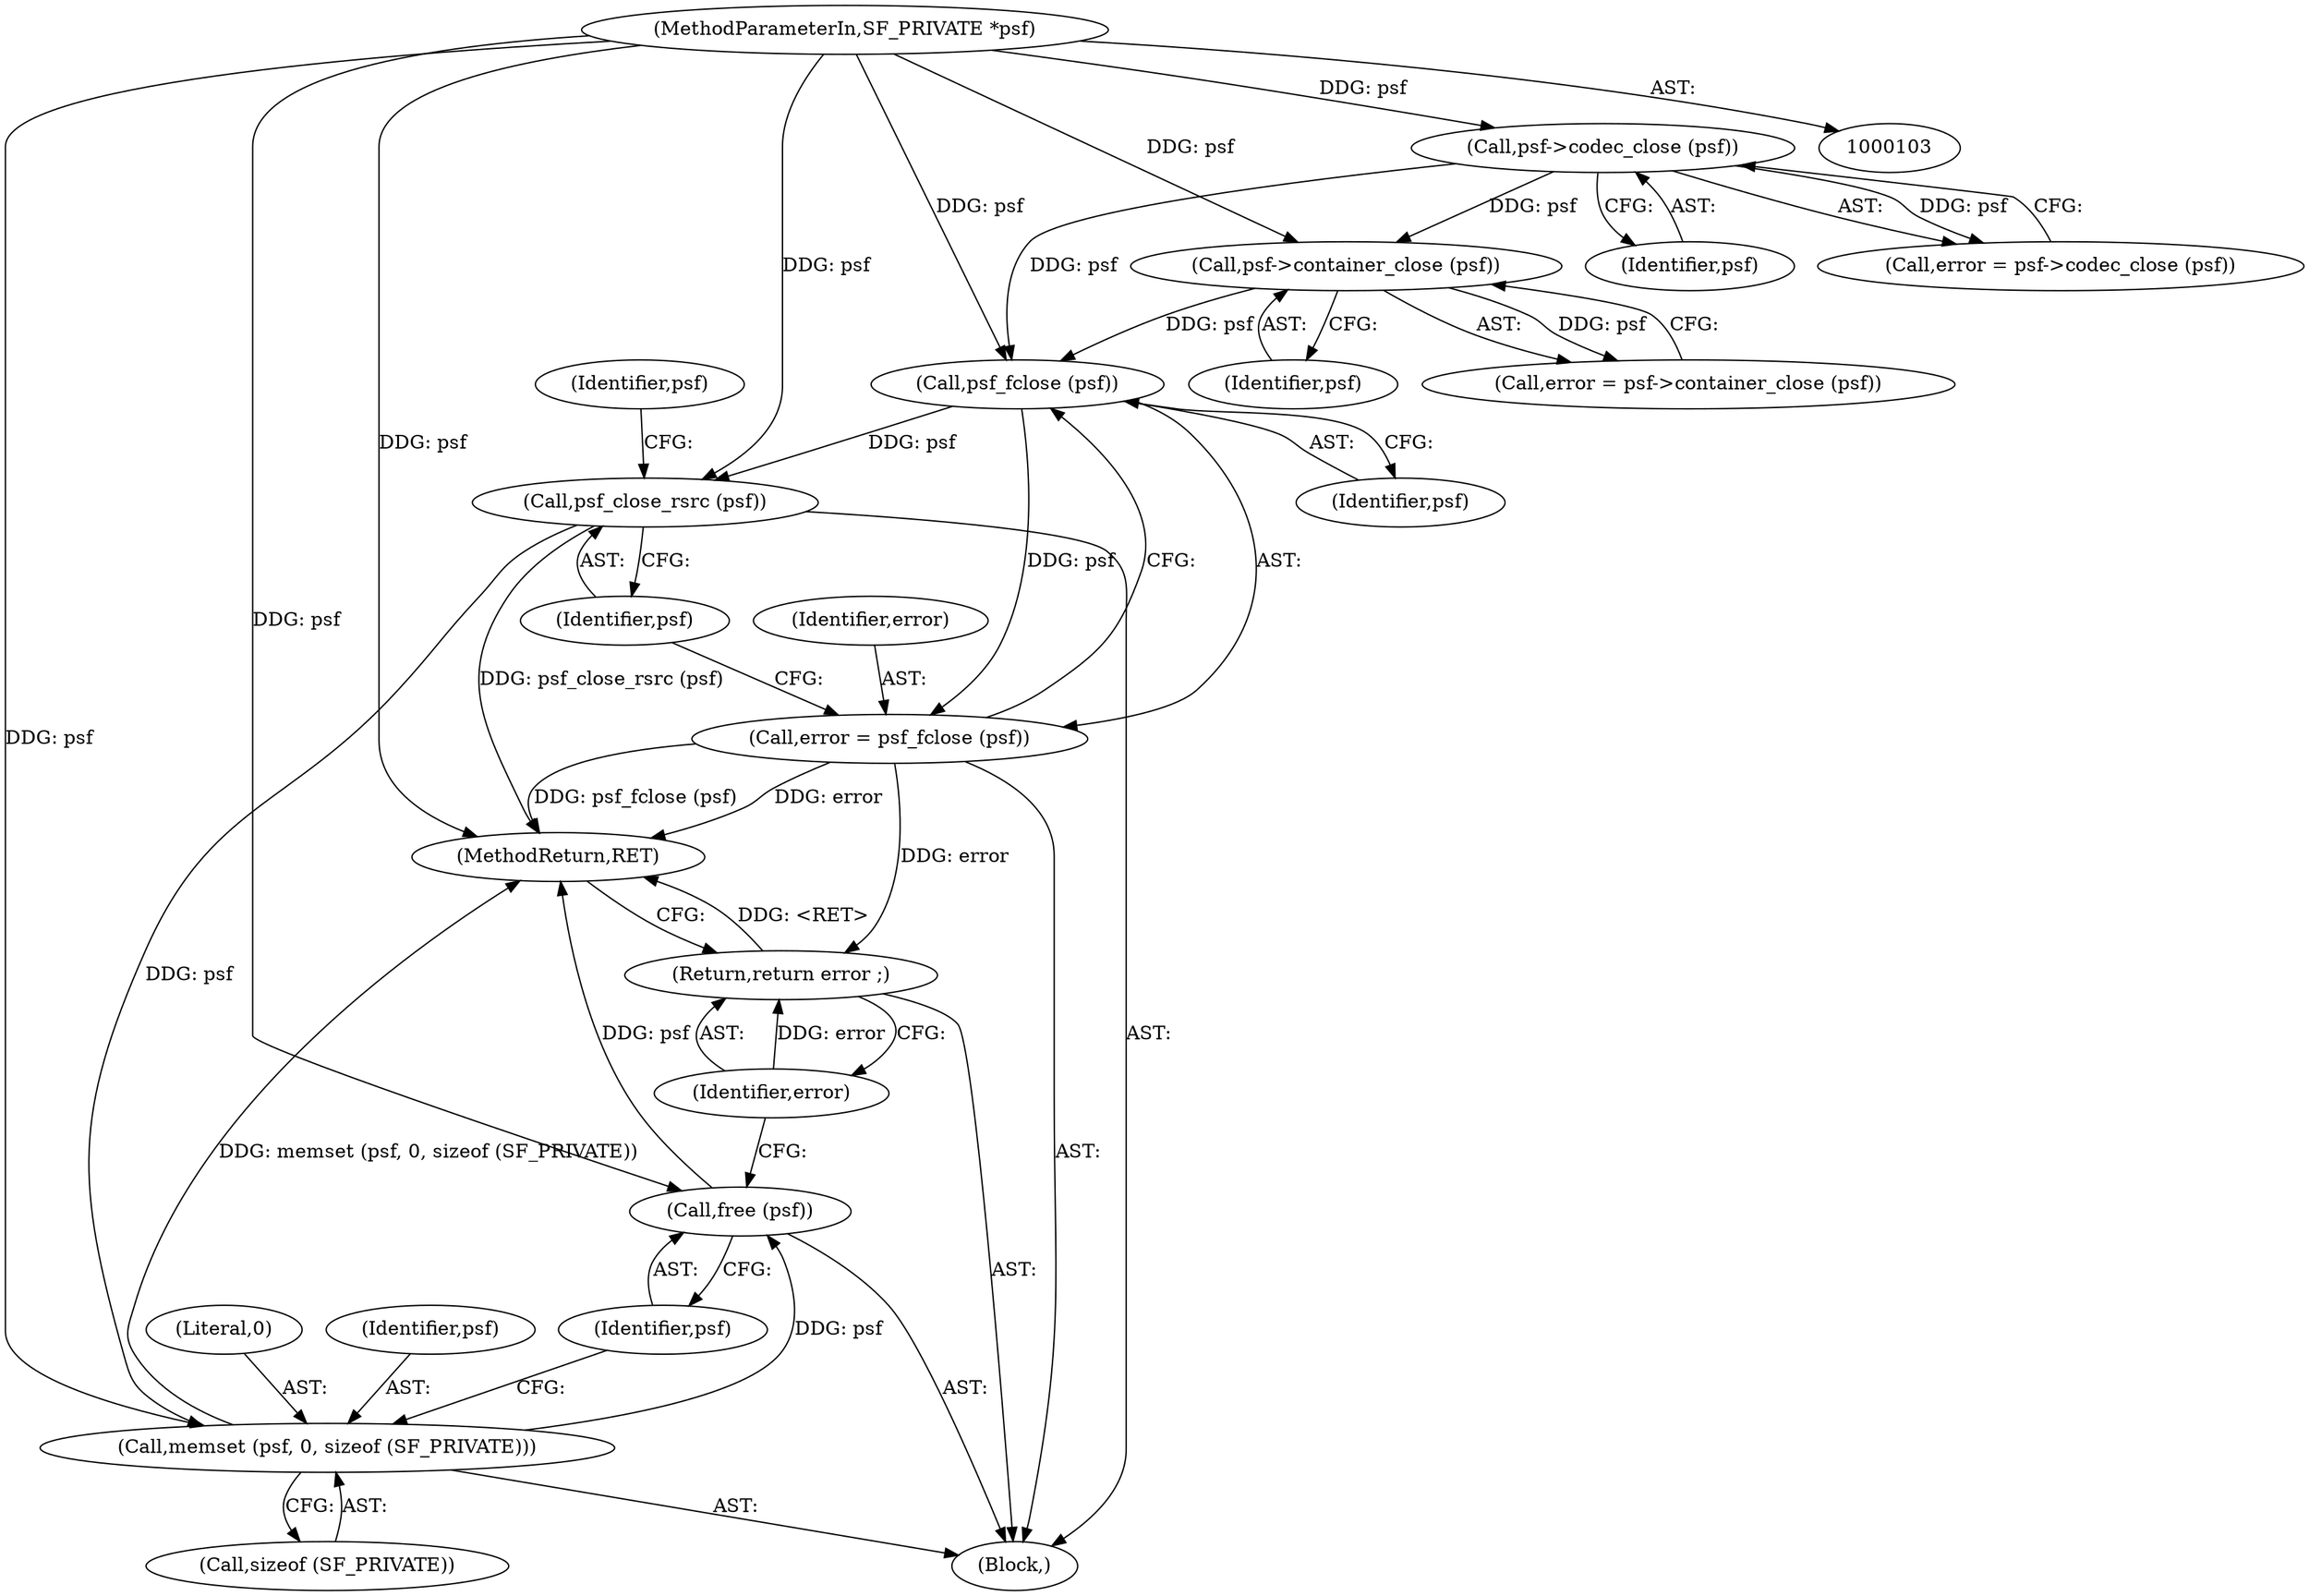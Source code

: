 digraph "0_libsndfile_708e996c87c5fae77b104ccfeb8f6db784c32074_18@API" {
"1000135" [label="(Call,psf_fclose (psf))"];
"1000131" [label="(Call,psf->container_close (psf))"];
"1000118" [label="(Call,psf->codec_close (psf))"];
"1000104" [label="(MethodParameterIn,SF_PRIVATE *psf)"];
"1000133" [label="(Call,error = psf_fclose (psf))"];
"1000251" [label="(Return,return error ;)"];
"1000137" [label="(Call,psf_close_rsrc (psf))"];
"1000244" [label="(Call,memset (psf, 0, sizeof (SF_PRIVATE)))"];
"1000249" [label="(Call,free (psf))"];
"1000246" [label="(Literal,0)"];
"1000244" [label="(Call,memset (psf, 0, sizeof (SF_PRIVATE)))"];
"1000249" [label="(Call,free (psf))"];
"1000142" [label="(Identifier,psf)"];
"1000119" [label="(Identifier,psf)"];
"1000138" [label="(Identifier,psf)"];
"1000105" [label="(Block,)"];
"1000118" [label="(Call,psf->codec_close (psf))"];
"1000251" [label="(Return,return error ;)"];
"1000136" [label="(Identifier,psf)"];
"1000253" [label="(MethodReturn,RET)"];
"1000135" [label="(Call,psf_fclose (psf))"];
"1000129" [label="(Call,error = psf->container_close (psf))"];
"1000131" [label="(Call,psf->container_close (psf))"];
"1000133" [label="(Call,error = psf_fclose (psf))"];
"1000252" [label="(Identifier,error)"];
"1000134" [label="(Identifier,error)"];
"1000104" [label="(MethodParameterIn,SF_PRIVATE *psf)"];
"1000132" [label="(Identifier,psf)"];
"1000116" [label="(Call,error = psf->codec_close (psf))"];
"1000137" [label="(Call,psf_close_rsrc (psf))"];
"1000247" [label="(Call,sizeof (SF_PRIVATE))"];
"1000250" [label="(Identifier,psf)"];
"1000245" [label="(Identifier,psf)"];
"1000135" -> "1000133"  [label="AST: "];
"1000135" -> "1000136"  [label="CFG: "];
"1000136" -> "1000135"  [label="AST: "];
"1000133" -> "1000135"  [label="CFG: "];
"1000135" -> "1000133"  [label="DDG: psf"];
"1000131" -> "1000135"  [label="DDG: psf"];
"1000118" -> "1000135"  [label="DDG: psf"];
"1000104" -> "1000135"  [label="DDG: psf"];
"1000135" -> "1000137"  [label="DDG: psf"];
"1000131" -> "1000129"  [label="AST: "];
"1000131" -> "1000132"  [label="CFG: "];
"1000132" -> "1000131"  [label="AST: "];
"1000129" -> "1000131"  [label="CFG: "];
"1000131" -> "1000129"  [label="DDG: psf"];
"1000118" -> "1000131"  [label="DDG: psf"];
"1000104" -> "1000131"  [label="DDG: psf"];
"1000118" -> "1000116"  [label="AST: "];
"1000118" -> "1000119"  [label="CFG: "];
"1000119" -> "1000118"  [label="AST: "];
"1000116" -> "1000118"  [label="CFG: "];
"1000118" -> "1000116"  [label="DDG: psf"];
"1000104" -> "1000118"  [label="DDG: psf"];
"1000104" -> "1000103"  [label="AST: "];
"1000104" -> "1000253"  [label="DDG: psf"];
"1000104" -> "1000137"  [label="DDG: psf"];
"1000104" -> "1000244"  [label="DDG: psf"];
"1000104" -> "1000249"  [label="DDG: psf"];
"1000133" -> "1000105"  [label="AST: "];
"1000134" -> "1000133"  [label="AST: "];
"1000138" -> "1000133"  [label="CFG: "];
"1000133" -> "1000253"  [label="DDG: error"];
"1000133" -> "1000253"  [label="DDG: psf_fclose (psf)"];
"1000133" -> "1000251"  [label="DDG: error"];
"1000251" -> "1000105"  [label="AST: "];
"1000251" -> "1000252"  [label="CFG: "];
"1000252" -> "1000251"  [label="AST: "];
"1000253" -> "1000251"  [label="CFG: "];
"1000251" -> "1000253"  [label="DDG: <RET>"];
"1000252" -> "1000251"  [label="DDG: error"];
"1000137" -> "1000105"  [label="AST: "];
"1000137" -> "1000138"  [label="CFG: "];
"1000138" -> "1000137"  [label="AST: "];
"1000142" -> "1000137"  [label="CFG: "];
"1000137" -> "1000253"  [label="DDG: psf_close_rsrc (psf)"];
"1000137" -> "1000244"  [label="DDG: psf"];
"1000244" -> "1000105"  [label="AST: "];
"1000244" -> "1000247"  [label="CFG: "];
"1000245" -> "1000244"  [label="AST: "];
"1000246" -> "1000244"  [label="AST: "];
"1000247" -> "1000244"  [label="AST: "];
"1000250" -> "1000244"  [label="CFG: "];
"1000244" -> "1000253"  [label="DDG: memset (psf, 0, sizeof (SF_PRIVATE))"];
"1000244" -> "1000249"  [label="DDG: psf"];
"1000249" -> "1000105"  [label="AST: "];
"1000249" -> "1000250"  [label="CFG: "];
"1000250" -> "1000249"  [label="AST: "];
"1000252" -> "1000249"  [label="CFG: "];
"1000249" -> "1000253"  [label="DDG: psf"];
}
